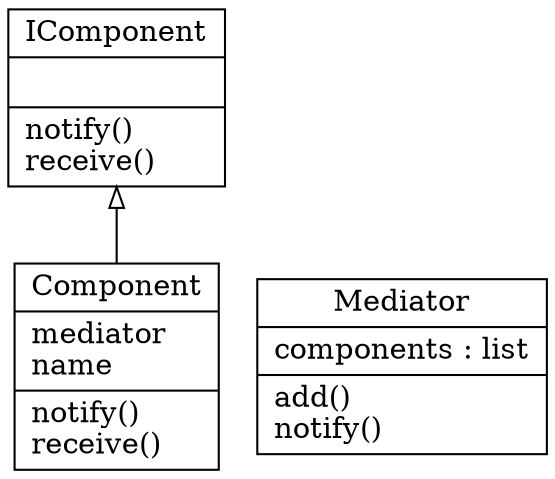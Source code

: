 digraph "classes" {
charset="utf-8"
rankdir=BT
"0" [label="{Component|mediator\lname\l|notify()\lreceive()\l}", shape="record"];
"1" [label="{IComponent|\l|notify()\lreceive()\l}", shape="record"];
"2" [label="{Mediator|components : list\l|add()\lnotify()\l}", shape="record"];
"0" -> "1" [arrowhead="empty", arrowtail="none"];
}
